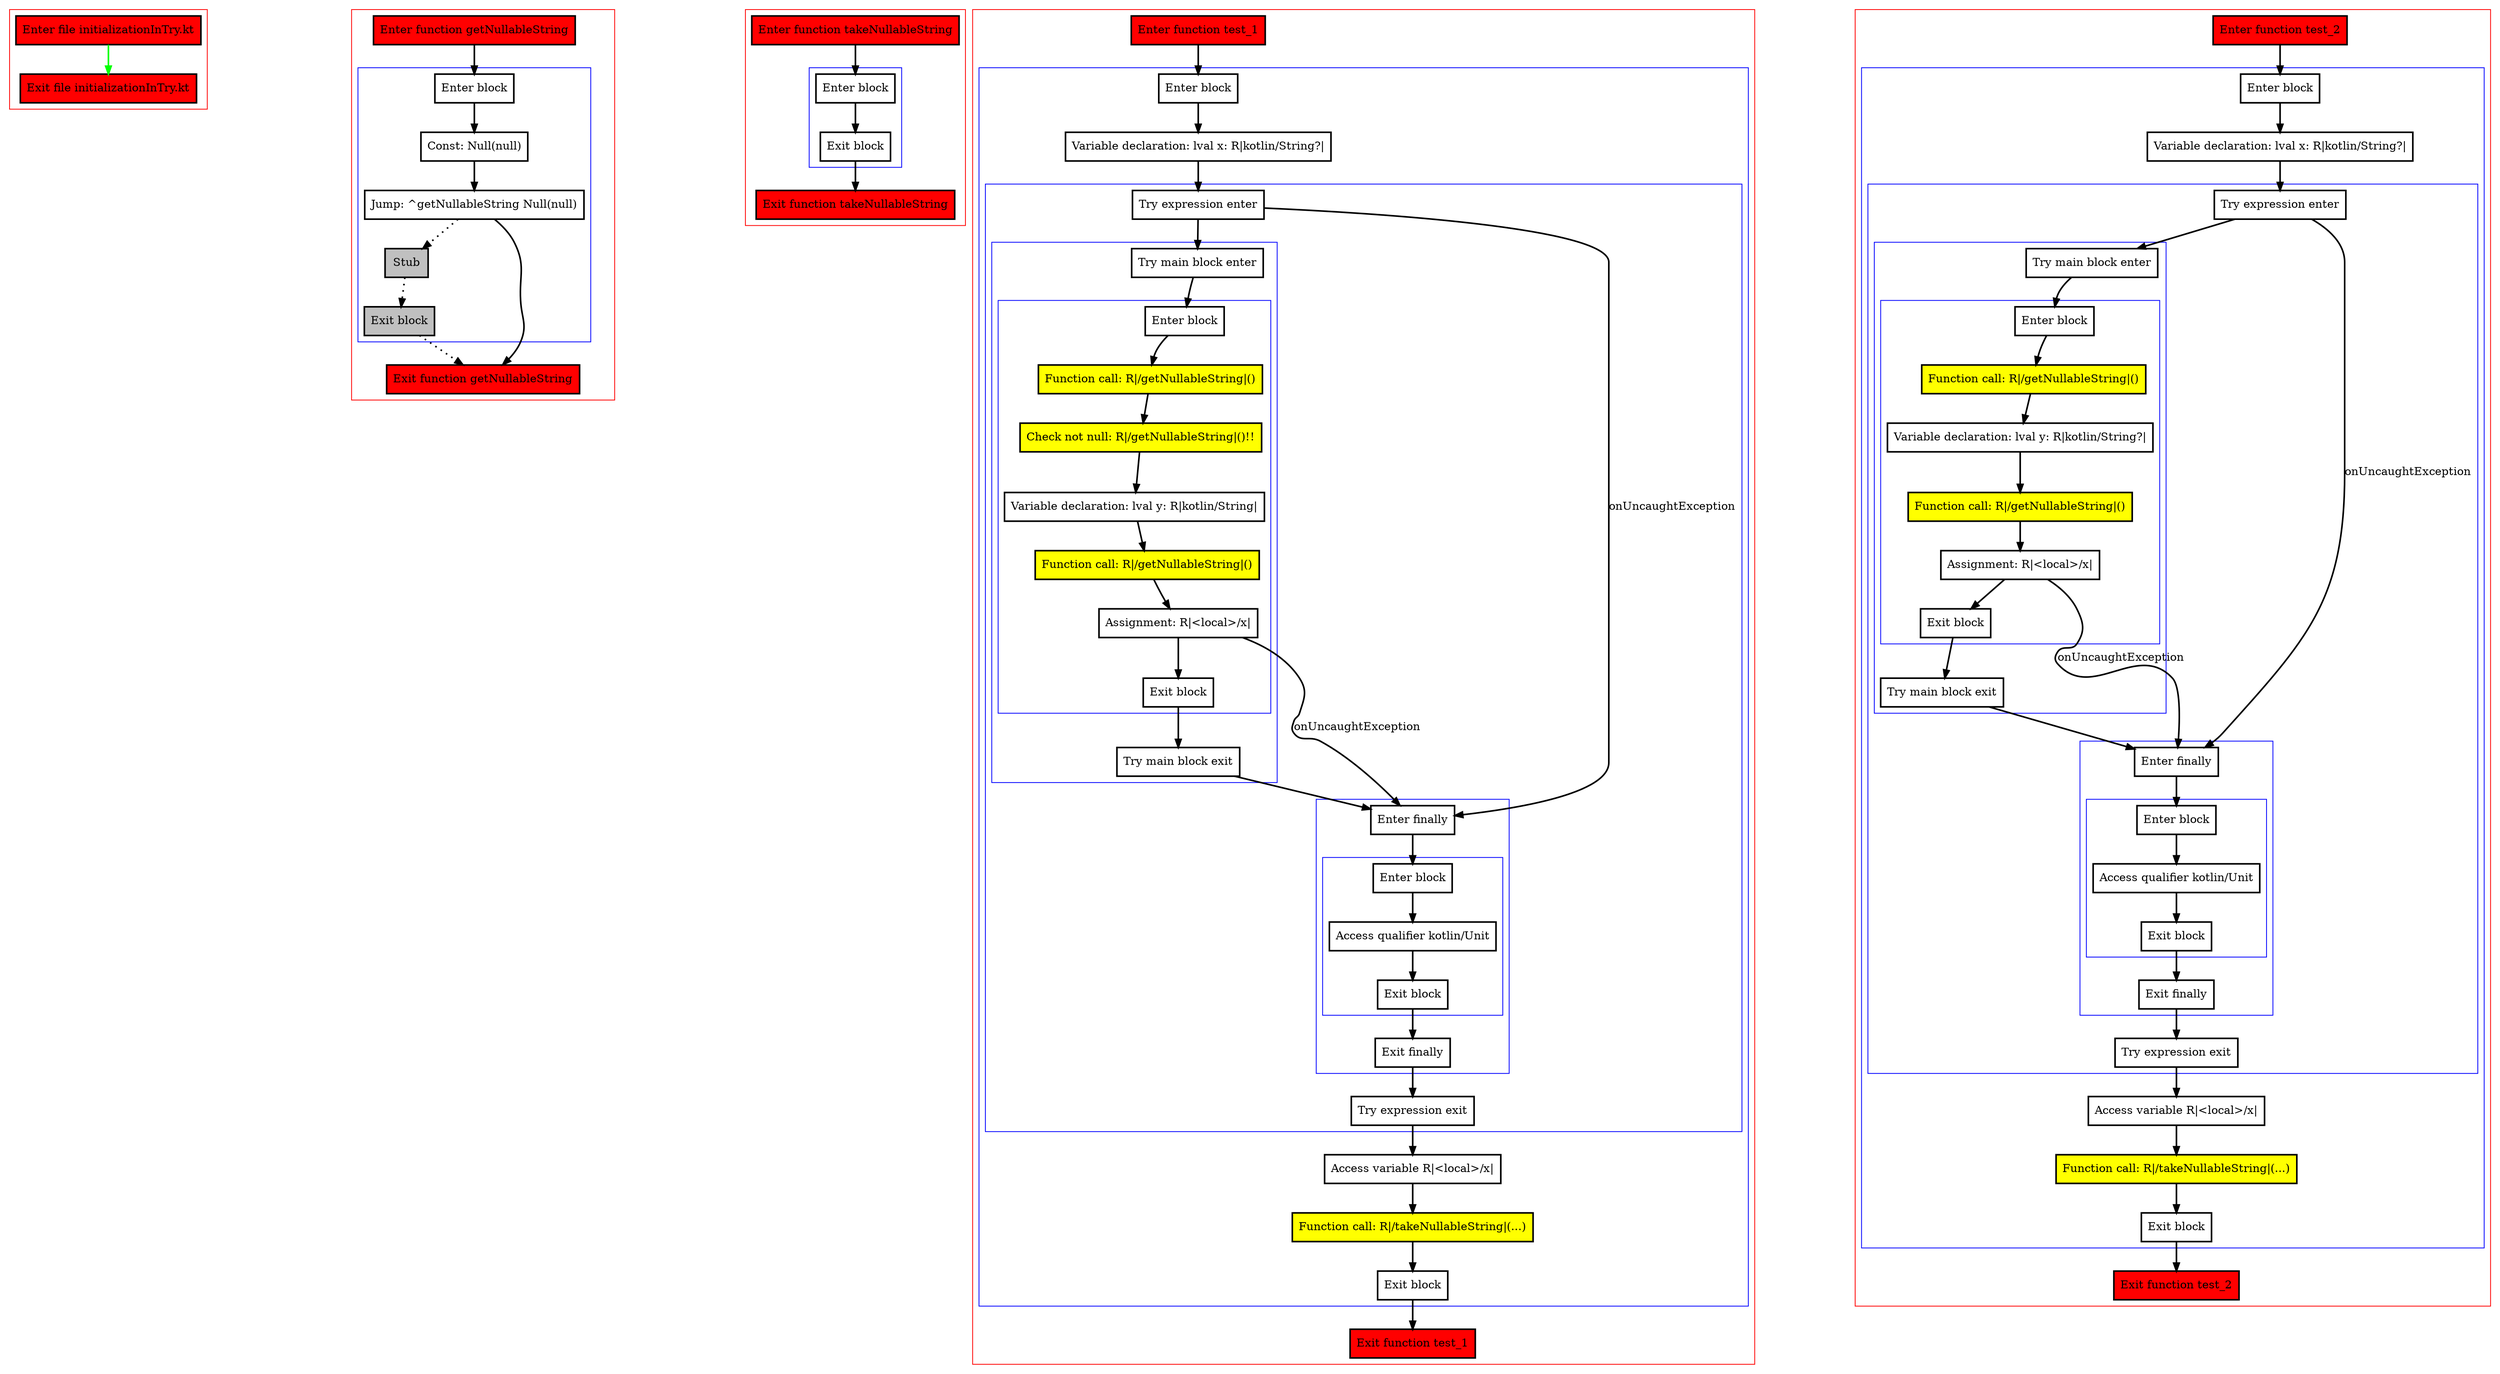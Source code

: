 digraph initializationInTry_kt {
    graph [nodesep=3]
    node [shape=box penwidth=2]
    edge [penwidth=2]

    subgraph cluster_0 {
        color=red
        0 [label="Enter file initializationInTry.kt" style="filled" fillcolor=red];
        1 [label="Exit file initializationInTry.kt" style="filled" fillcolor=red];
    }
    0 -> {1} [color=green];

    subgraph cluster_1 {
        color=red
        2 [label="Enter function getNullableString" style="filled" fillcolor=red];
        subgraph cluster_2 {
            color=blue
            3 [label="Enter block"];
            4 [label="Const: Null(null)"];
            5 [label="Jump: ^getNullableString Null(null)"];
            6 [label="Stub" style="filled" fillcolor=gray];
            7 [label="Exit block" style="filled" fillcolor=gray];
        }
        8 [label="Exit function getNullableString" style="filled" fillcolor=red];
    }
    2 -> {3};
    3 -> {4};
    4 -> {5};
    5 -> {8};
    5 -> {6} [style=dotted];
    6 -> {7} [style=dotted];
    7 -> {8} [style=dotted];

    subgraph cluster_3 {
        color=red
        9 [label="Enter function takeNullableString" style="filled" fillcolor=red];
        subgraph cluster_4 {
            color=blue
            10 [label="Enter block"];
            11 [label="Exit block"];
        }
        12 [label="Exit function takeNullableString" style="filled" fillcolor=red];
    }
    9 -> {10};
    10 -> {11};
    11 -> {12};

    subgraph cluster_5 {
        color=red
        13 [label="Enter function test_1" style="filled" fillcolor=red];
        subgraph cluster_6 {
            color=blue
            14 [label="Enter block"];
            15 [label="Variable declaration: lval x: R|kotlin/String?|"];
            subgraph cluster_7 {
                color=blue
                16 [label="Try expression enter"];
                subgraph cluster_8 {
                    color=blue
                    17 [label="Try main block enter"];
                    subgraph cluster_9 {
                        color=blue
                        18 [label="Enter block"];
                        19 [label="Function call: R|/getNullableString|()" style="filled" fillcolor=yellow];
                        20 [label="Check not null: R|/getNullableString|()!!" style="filled" fillcolor=yellow];
                        21 [label="Variable declaration: lval y: R|kotlin/String|"];
                        22 [label="Function call: R|/getNullableString|()" style="filled" fillcolor=yellow];
                        23 [label="Assignment: R|<local>/x|"];
                        24 [label="Exit block"];
                    }
                    25 [label="Try main block exit"];
                }
                subgraph cluster_10 {
                    color=blue
                    26 [label="Enter finally"];
                    subgraph cluster_11 {
                        color=blue
                        27 [label="Enter block"];
                        28 [label="Access qualifier kotlin/Unit"];
                        29 [label="Exit block"];
                    }
                    30 [label="Exit finally"];
                }
                31 [label="Try expression exit"];
            }
            32 [label="Access variable R|<local>/x|"];
            33 [label="Function call: R|/takeNullableString|(...)" style="filled" fillcolor=yellow];
            34 [label="Exit block"];
        }
        35 [label="Exit function test_1" style="filled" fillcolor=red];
    }
    13 -> {14};
    14 -> {15};
    15 -> {16};
    16 -> {17};
    16 -> {26} [label="onUncaughtException"];
    17 -> {18};
    18 -> {19};
    19 -> {20};
    20 -> {21};
    21 -> {22};
    22 -> {23};
    23 -> {24};
    23 -> {26} [label="onUncaughtException"];
    24 -> {25};
    25 -> {26};
    26 -> {27};
    27 -> {28};
    28 -> {29};
    29 -> {30};
    30 -> {31};
    31 -> {32};
    32 -> {33};
    33 -> {34};
    34 -> {35};

    subgraph cluster_12 {
        color=red
        36 [label="Enter function test_2" style="filled" fillcolor=red];
        subgraph cluster_13 {
            color=blue
            37 [label="Enter block"];
            38 [label="Variable declaration: lval x: R|kotlin/String?|"];
            subgraph cluster_14 {
                color=blue
                39 [label="Try expression enter"];
                subgraph cluster_15 {
                    color=blue
                    40 [label="Try main block enter"];
                    subgraph cluster_16 {
                        color=blue
                        41 [label="Enter block"];
                        42 [label="Function call: R|/getNullableString|()" style="filled" fillcolor=yellow];
                        43 [label="Variable declaration: lval y: R|kotlin/String?|"];
                        44 [label="Function call: R|/getNullableString|()" style="filled" fillcolor=yellow];
                        45 [label="Assignment: R|<local>/x|"];
                        46 [label="Exit block"];
                    }
                    47 [label="Try main block exit"];
                }
                subgraph cluster_17 {
                    color=blue
                    48 [label="Enter finally"];
                    subgraph cluster_18 {
                        color=blue
                        49 [label="Enter block"];
                        50 [label="Access qualifier kotlin/Unit"];
                        51 [label="Exit block"];
                    }
                    52 [label="Exit finally"];
                }
                53 [label="Try expression exit"];
            }
            54 [label="Access variable R|<local>/x|"];
            55 [label="Function call: R|/takeNullableString|(...)" style="filled" fillcolor=yellow];
            56 [label="Exit block"];
        }
        57 [label="Exit function test_2" style="filled" fillcolor=red];
    }
    36 -> {37};
    37 -> {38};
    38 -> {39};
    39 -> {40};
    39 -> {48} [label="onUncaughtException"];
    40 -> {41};
    41 -> {42};
    42 -> {43};
    43 -> {44};
    44 -> {45};
    45 -> {46};
    45 -> {48} [label="onUncaughtException"];
    46 -> {47};
    47 -> {48};
    48 -> {49};
    49 -> {50};
    50 -> {51};
    51 -> {52};
    52 -> {53};
    53 -> {54};
    54 -> {55};
    55 -> {56};
    56 -> {57};

}
